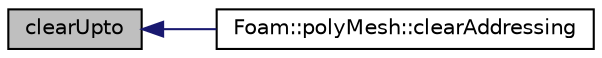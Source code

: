 digraph "clearUpto"
{
  bgcolor="transparent";
  edge [fontname="Helvetica",fontsize="10",labelfontname="Helvetica",labelfontsize="10"];
  node [fontname="Helvetica",fontsize="10",shape=record];
  rankdir="LR";
  Node1 [label="clearUpto",height=0.2,width=0.4,color="black", fillcolor="grey75", style="filled", fontcolor="black"];
  Node1 -> Node2 [dir="back",color="midnightblue",fontsize="10",style="solid",fontname="Helvetica"];
  Node2 [label="Foam::polyMesh::clearAddressing",height=0.2,width=0.4,color="black",URL="$a01961.html#a8a149df33631d5e24b40326fe83b0f43",tooltip="Clear addressing. "];
}
